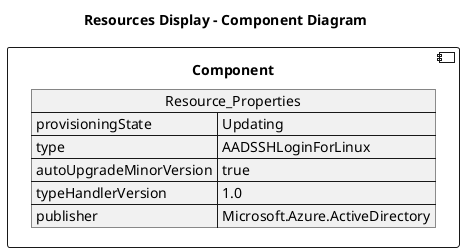 @startuml

title Resources Display - Component Diagram

component Component {

json  Resource_Properties {
  "provisioningState": "Updating",
  "type": "AADSSHLoginForLinux",
  "autoUpgradeMinorVersion": true,
  "typeHandlerVersion": "1.0",
  "publisher": "Microsoft.Azure.ActiveDirectory"
}
}
@enduml
